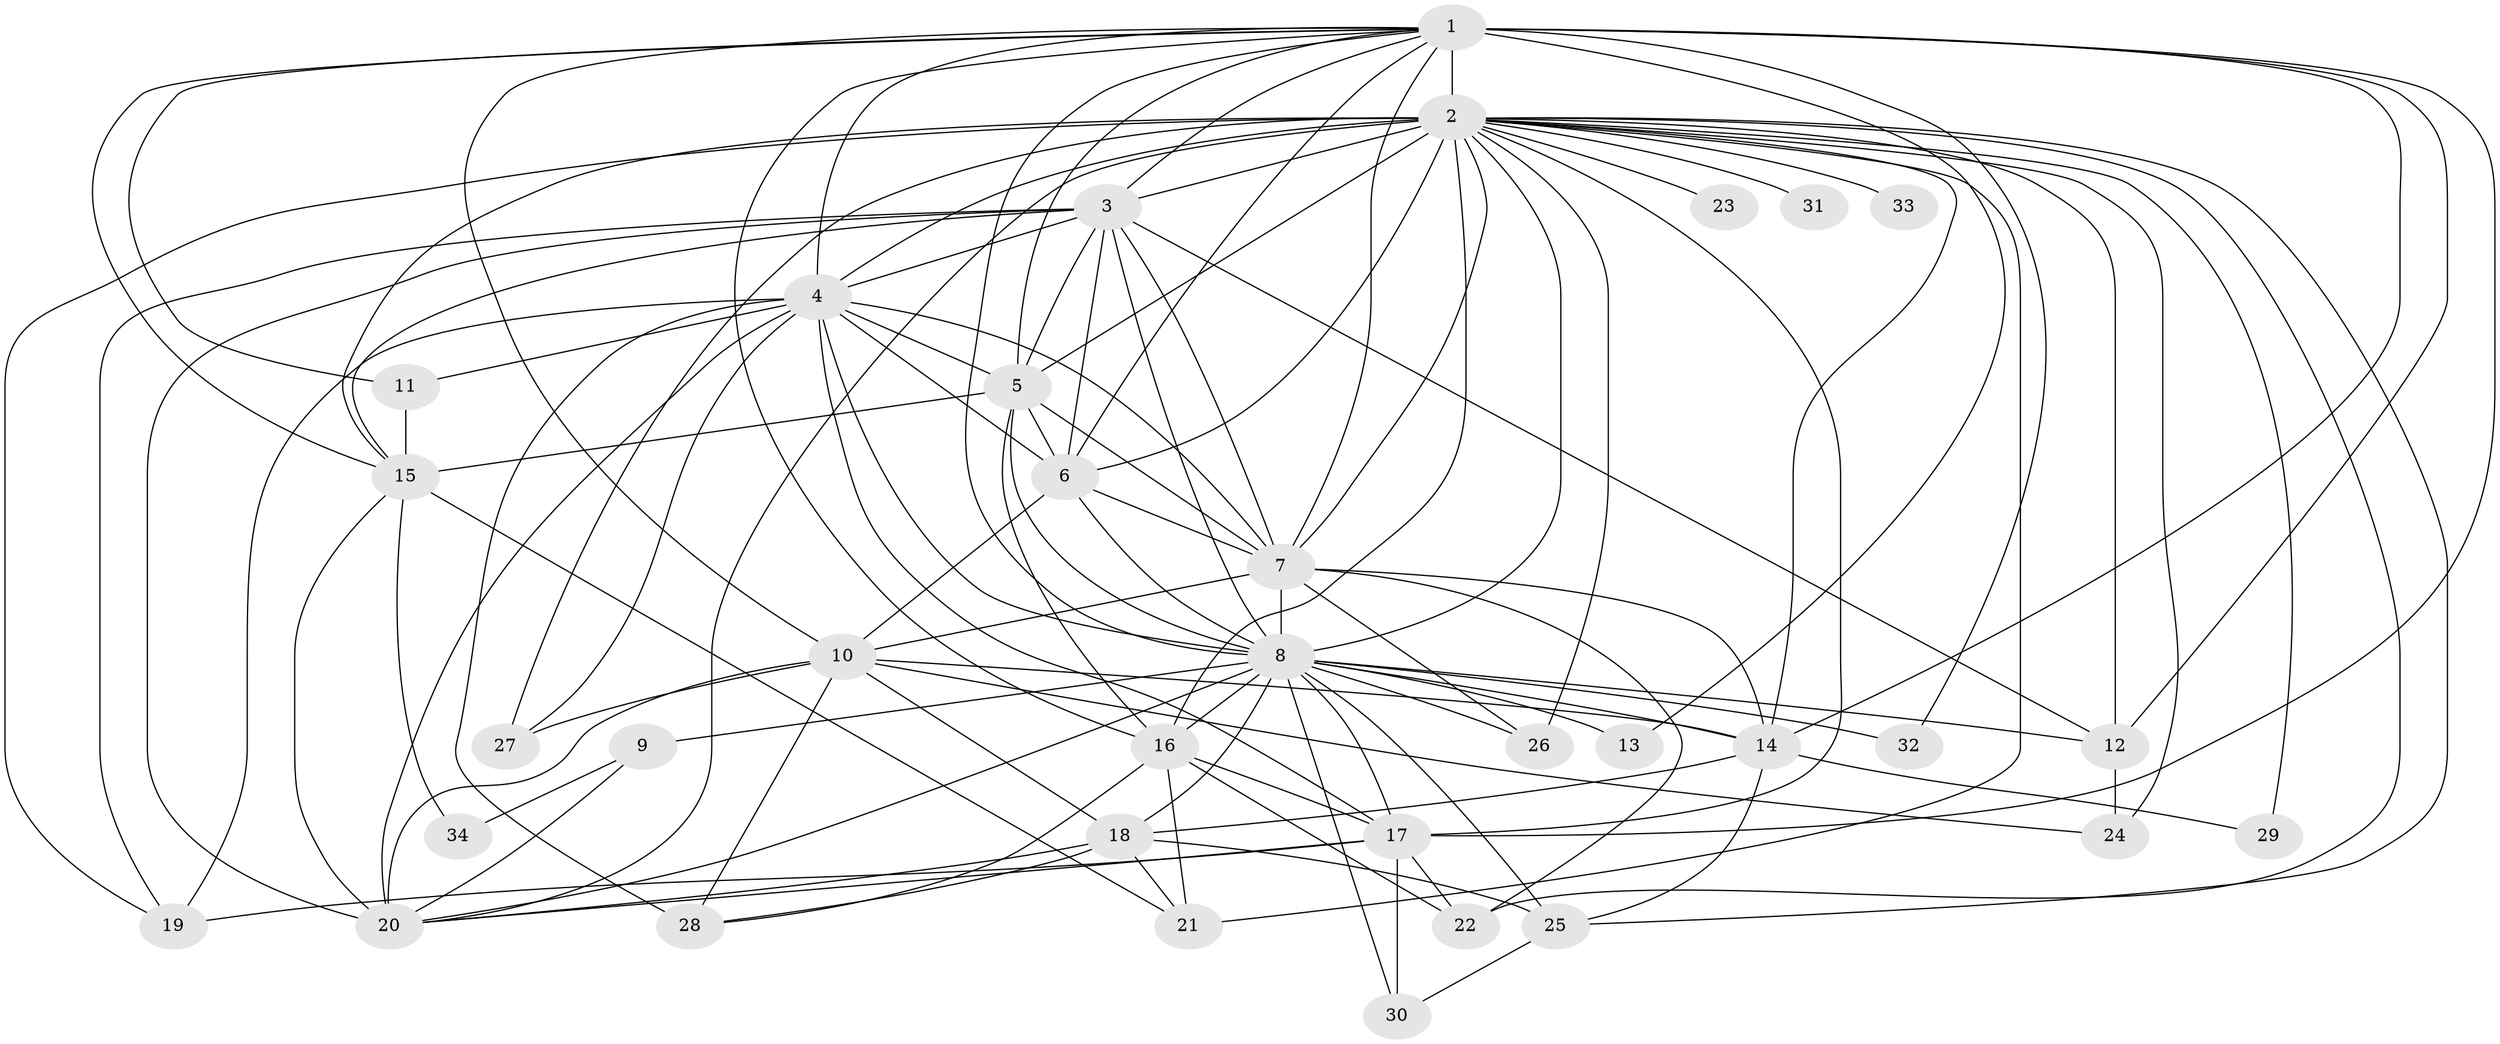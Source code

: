 // original degree distribution, {32: 0.009259259259259259, 26: 0.009259259259259259, 21: 0.009259259259259259, 23: 0.009259259259259259, 19: 0.018518518518518517, 18: 0.018518518518518517, 17: 0.009259259259259259, 25: 0.009259259259259259, 3: 0.16666666666666666, 4: 0.08333333333333333, 8: 0.009259259259259259, 2: 0.6018518518518519, 10: 0.018518518518518517, 5: 0.018518518518518517, 6: 0.009259259259259259}
// Generated by graph-tools (version 1.1) at 2025/49/03/04/25 22:49:56]
// undirected, 34 vertices, 112 edges
graph export_dot {
  node [color=gray90,style=filled];
  1;
  2;
  3;
  4;
  5;
  6;
  7;
  8;
  9;
  10;
  11;
  12;
  13;
  14;
  15;
  16;
  17;
  18;
  19;
  20;
  21;
  22;
  23;
  24;
  25;
  26;
  27;
  28;
  29;
  30;
  31;
  32;
  33;
  34;
  1 -- 2 [weight=18.0];
  1 -- 3 [weight=3.0];
  1 -- 4 [weight=4.0];
  1 -- 5 [weight=2.0];
  1 -- 6 [weight=2.0];
  1 -- 7 [weight=2.0];
  1 -- 8 [weight=4.0];
  1 -- 10 [weight=2.0];
  1 -- 11 [weight=2.0];
  1 -- 12 [weight=1.0];
  1 -- 13 [weight=2.0];
  1 -- 14 [weight=1.0];
  1 -- 15 [weight=1.0];
  1 -- 16 [weight=1.0];
  1 -- 17 [weight=5.0];
  1 -- 32 [weight=1.0];
  2 -- 3 [weight=2.0];
  2 -- 4 [weight=2.0];
  2 -- 5 [weight=2.0];
  2 -- 6 [weight=2.0];
  2 -- 7 [weight=2.0];
  2 -- 8 [weight=3.0];
  2 -- 12 [weight=2.0];
  2 -- 14 [weight=2.0];
  2 -- 15 [weight=1.0];
  2 -- 16 [weight=3.0];
  2 -- 17 [weight=3.0];
  2 -- 19 [weight=1.0];
  2 -- 20 [weight=2.0];
  2 -- 21 [weight=1.0];
  2 -- 22 [weight=1.0];
  2 -- 23 [weight=1.0];
  2 -- 24 [weight=2.0];
  2 -- 25 [weight=1.0];
  2 -- 26 [weight=1.0];
  2 -- 27 [weight=1.0];
  2 -- 29 [weight=1.0];
  2 -- 31 [weight=1.0];
  2 -- 33 [weight=2.0];
  3 -- 4 [weight=1.0];
  3 -- 5 [weight=1.0];
  3 -- 6 [weight=1.0];
  3 -- 7 [weight=1.0];
  3 -- 8 [weight=2.0];
  3 -- 12 [weight=1.0];
  3 -- 15 [weight=2.0];
  3 -- 19 [weight=1.0];
  3 -- 20 [weight=6.0];
  4 -- 5 [weight=1.0];
  4 -- 6 [weight=1.0];
  4 -- 7 [weight=1.0];
  4 -- 8 [weight=2.0];
  4 -- 11 [weight=1.0];
  4 -- 17 [weight=1.0];
  4 -- 19 [weight=1.0];
  4 -- 20 [weight=1.0];
  4 -- 27 [weight=1.0];
  4 -- 28 [weight=3.0];
  5 -- 6 [weight=1.0];
  5 -- 7 [weight=2.0];
  5 -- 8 [weight=2.0];
  5 -- 15 [weight=7.0];
  5 -- 16 [weight=1.0];
  6 -- 7 [weight=2.0];
  6 -- 8 [weight=2.0];
  6 -- 10 [weight=7.0];
  7 -- 8 [weight=3.0];
  7 -- 10 [weight=1.0];
  7 -- 14 [weight=1.0];
  7 -- 22 [weight=2.0];
  7 -- 26 [weight=1.0];
  8 -- 9 [weight=3.0];
  8 -- 12 [weight=1.0];
  8 -- 13 [weight=1.0];
  8 -- 14 [weight=1.0];
  8 -- 16 [weight=1.0];
  8 -- 17 [weight=1.0];
  8 -- 18 [weight=4.0];
  8 -- 20 [weight=2.0];
  8 -- 25 [weight=2.0];
  8 -- 26 [weight=1.0];
  8 -- 30 [weight=1.0];
  8 -- 32 [weight=2.0];
  9 -- 20 [weight=1.0];
  9 -- 34 [weight=1.0];
  10 -- 14 [weight=2.0];
  10 -- 18 [weight=1.0];
  10 -- 20 [weight=2.0];
  10 -- 24 [weight=1.0];
  10 -- 27 [weight=1.0];
  10 -- 28 [weight=1.0];
  11 -- 15 [weight=1.0];
  12 -- 24 [weight=2.0];
  14 -- 18 [weight=1.0];
  14 -- 25 [weight=1.0];
  14 -- 29 [weight=1.0];
  15 -- 20 [weight=1.0];
  15 -- 21 [weight=1.0];
  15 -- 34 [weight=1.0];
  16 -- 17 [weight=1.0];
  16 -- 21 [weight=3.0];
  16 -- 22 [weight=1.0];
  16 -- 28 [weight=1.0];
  17 -- 19 [weight=1.0];
  17 -- 20 [weight=1.0];
  17 -- 22 [weight=1.0];
  17 -- 30 [weight=2.0];
  18 -- 20 [weight=1.0];
  18 -- 21 [weight=1.0];
  18 -- 25 [weight=1.0];
  18 -- 28 [weight=1.0];
  25 -- 30 [weight=1.0];
}
